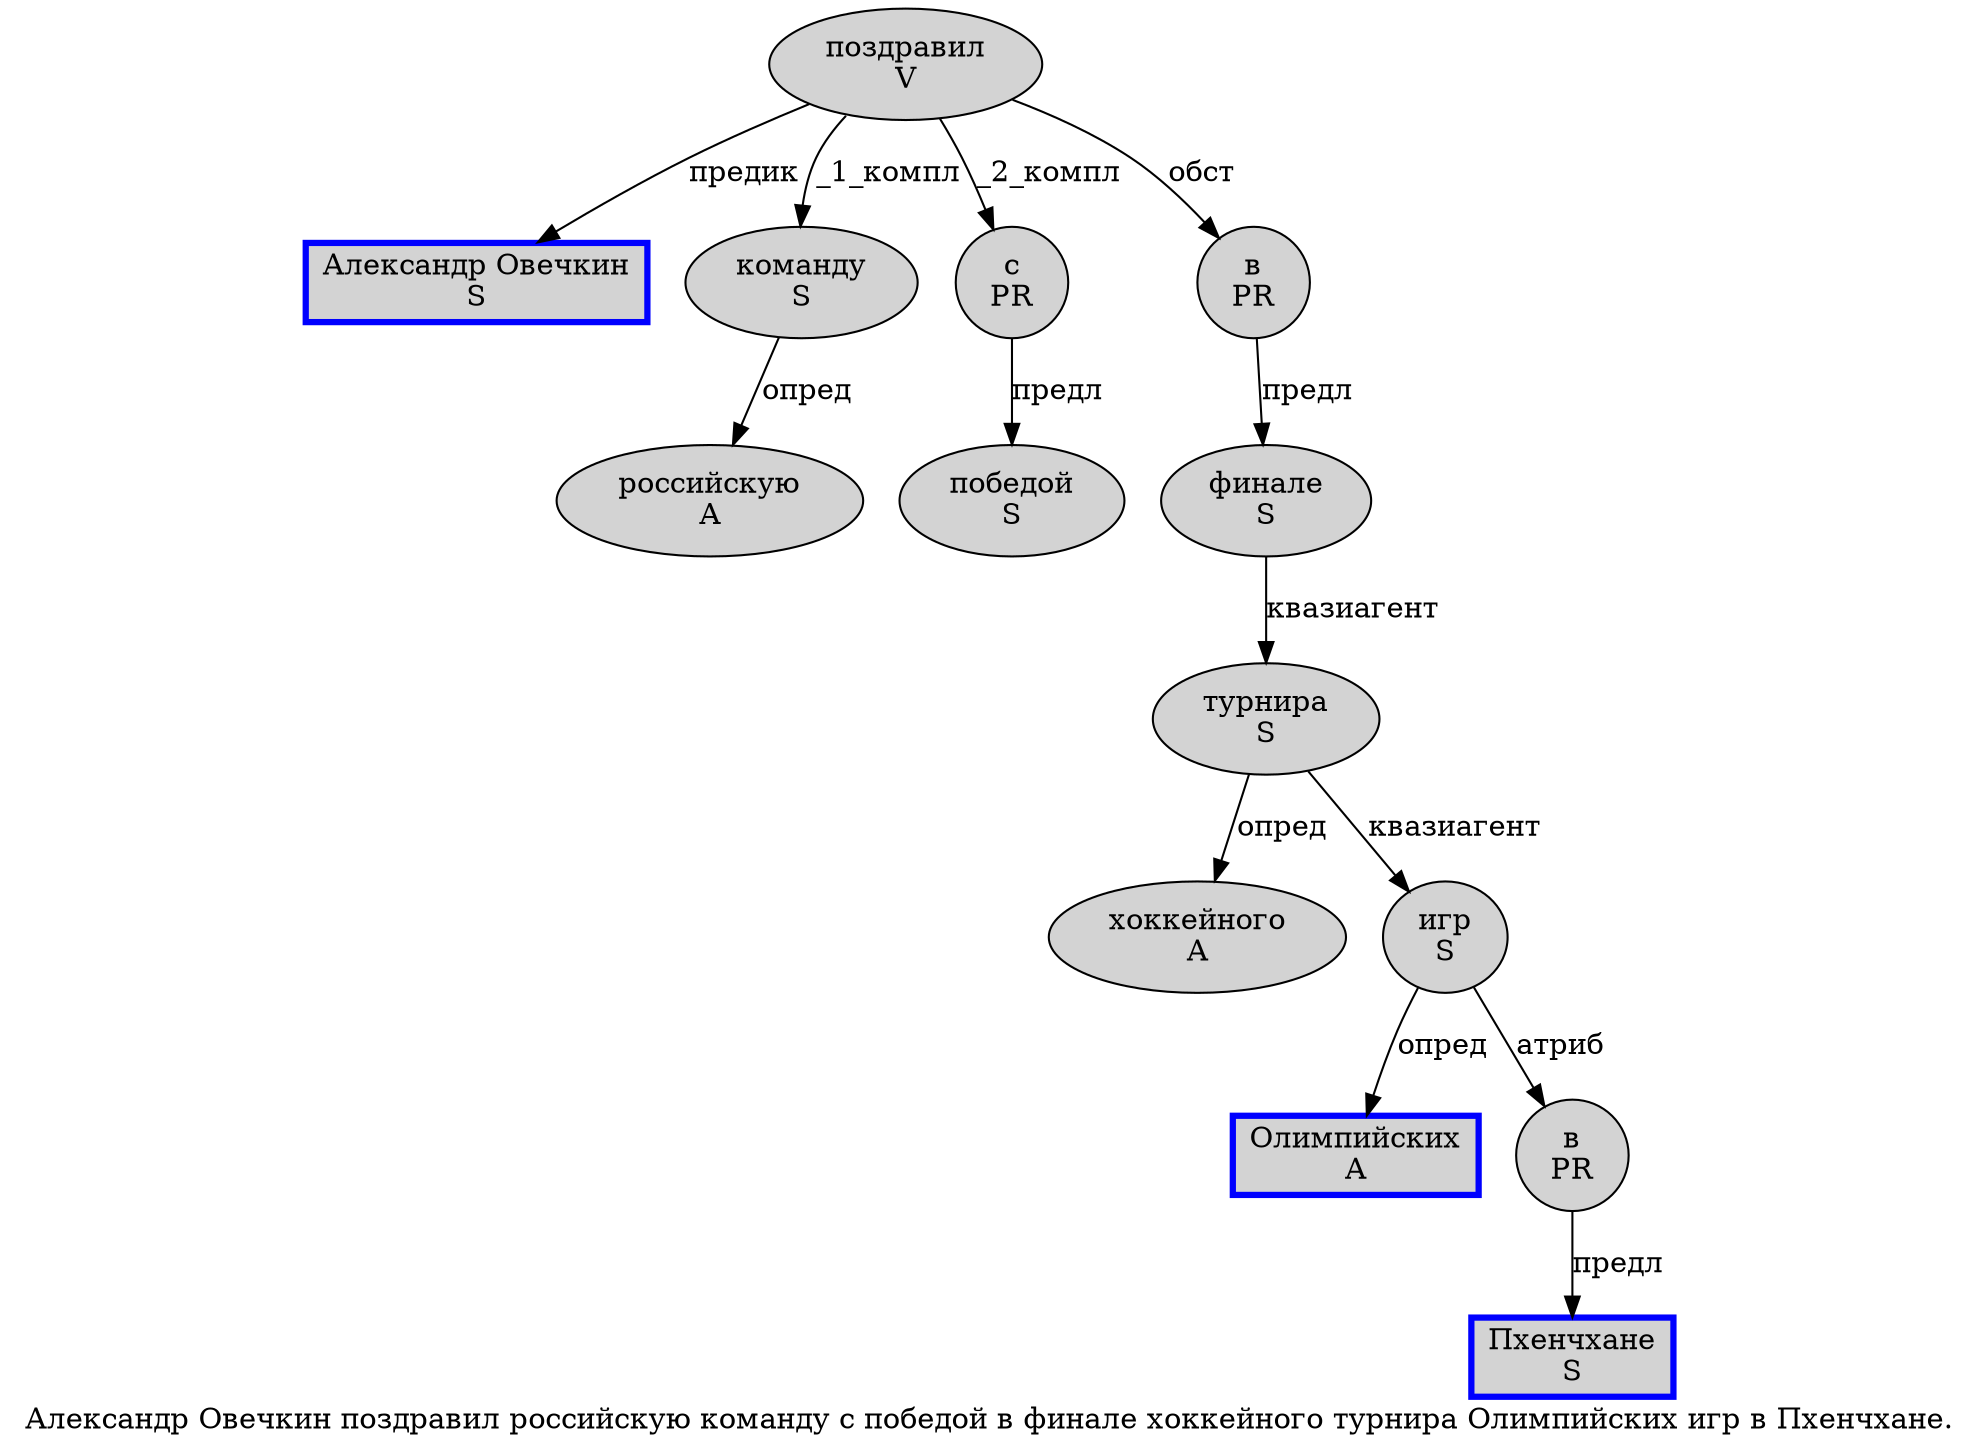 digraph SENTENCE_867 {
	graph [label="Александр Овечкин поздравил российскую команду с победой в финале хоккейного турнира Олимпийских игр в Пхенчхане."]
	node [style=filled]
		0 [label="Александр Овечкин
S" color=blue fillcolor=lightgray penwidth=3 shape=box]
		1 [label="поздравил
V" color="" fillcolor=lightgray penwidth=1 shape=ellipse]
		2 [label="российскую
A" color="" fillcolor=lightgray penwidth=1 shape=ellipse]
		3 [label="команду
S" color="" fillcolor=lightgray penwidth=1 shape=ellipse]
		4 [label="с
PR" color="" fillcolor=lightgray penwidth=1 shape=ellipse]
		5 [label="победой
S" color="" fillcolor=lightgray penwidth=1 shape=ellipse]
		6 [label="в
PR" color="" fillcolor=lightgray penwidth=1 shape=ellipse]
		7 [label="финале
S" color="" fillcolor=lightgray penwidth=1 shape=ellipse]
		8 [label="хоккейного
A" color="" fillcolor=lightgray penwidth=1 shape=ellipse]
		9 [label="турнира
S" color="" fillcolor=lightgray penwidth=1 shape=ellipse]
		10 [label="Олимпийских
A" color=blue fillcolor=lightgray penwidth=3 shape=box]
		11 [label="игр
S" color="" fillcolor=lightgray penwidth=1 shape=ellipse]
		12 [label="в
PR" color="" fillcolor=lightgray penwidth=1 shape=ellipse]
		13 [label="Пхенчхане
S" color=blue fillcolor=lightgray penwidth=3 shape=box]
			7 -> 9 [label="квазиагент"]
			1 -> 0 [label="предик"]
			1 -> 3 [label="_1_компл"]
			1 -> 4 [label="_2_компл"]
			1 -> 6 [label="обст"]
			9 -> 8 [label="опред"]
			9 -> 11 [label="квазиагент"]
			6 -> 7 [label="предл"]
			3 -> 2 [label="опред"]
			4 -> 5 [label="предл"]
			12 -> 13 [label="предл"]
			11 -> 10 [label="опред"]
			11 -> 12 [label="атриб"]
}